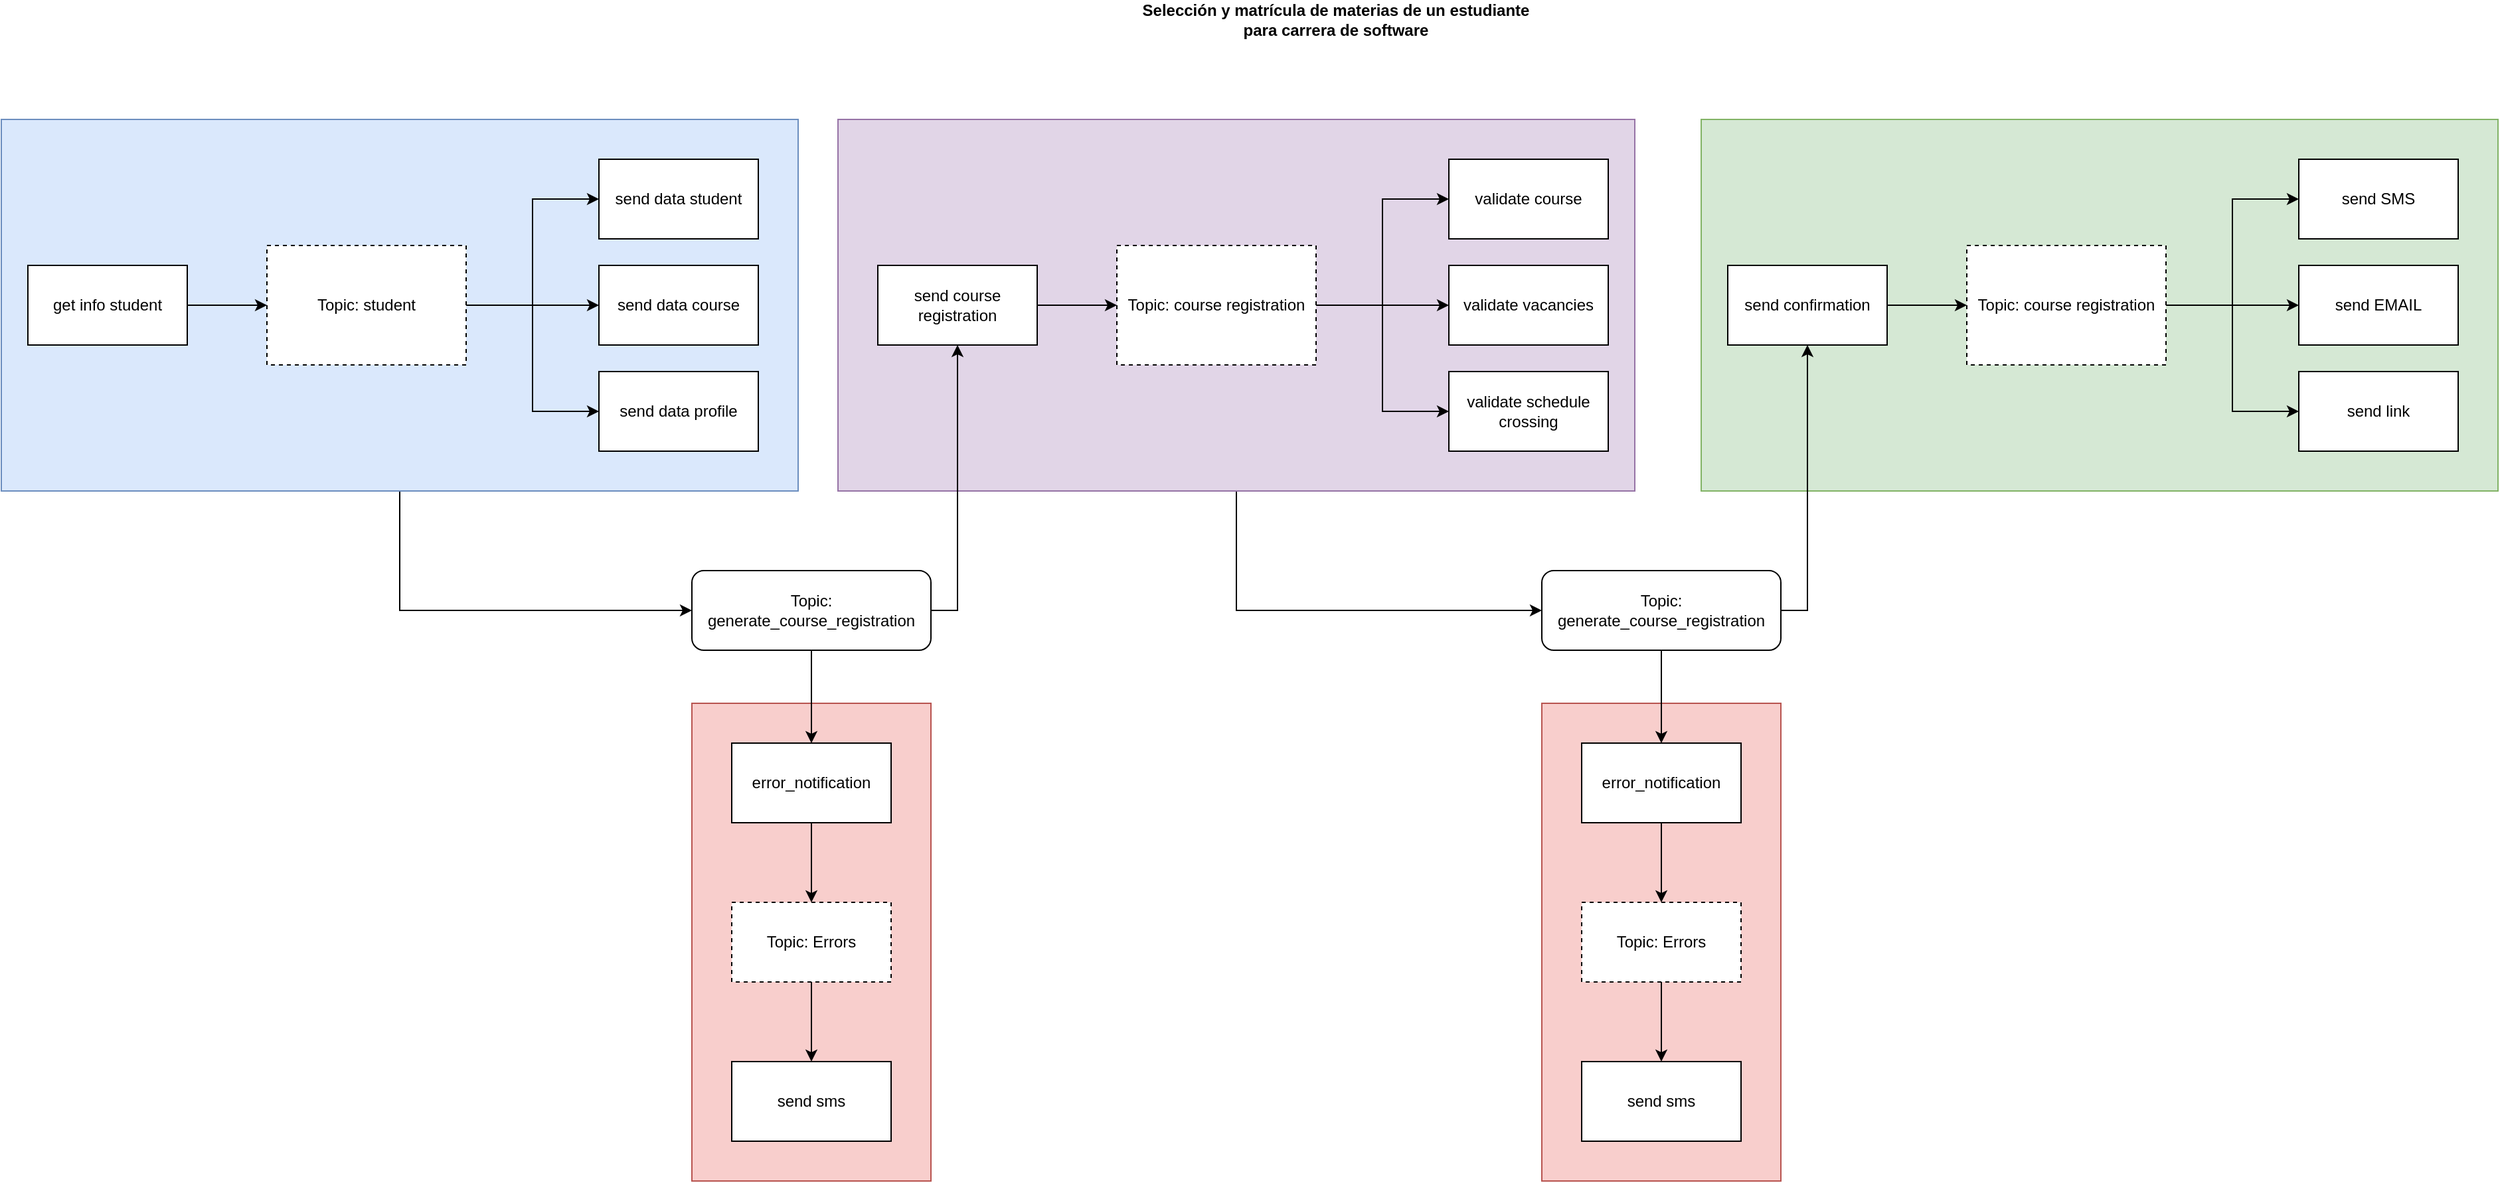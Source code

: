<mxfile version="24.0.5" type="github">
  <diagram name="TAREA_001" id="artUHE1_4C1jZGPIrjeH">
    <mxGraphModel dx="2226" dy="785" grid="1" gridSize="10" guides="1" tooltips="1" connect="1" arrows="1" fold="1" page="0" pageScale="1" pageWidth="827" pageHeight="1169" math="0" shadow="0">
      <root>
        <mxCell id="0" />
        <mxCell id="1" parent="0" />
        <mxCell id="H6u79cH6nfhSRc7jNgnT-35" value="" style="rounded=0;whiteSpace=wrap;html=1;fillColor=#f8cecc;strokeColor=#b85450;" vertex="1" parent="1">
          <mxGeometry x="-40" y="590" width="180" height="360" as="geometry" />
        </mxCell>
        <mxCell id="Moe8iD9Uc6Y4vwE7NSN7-1" value="Selección y matrícula de materias de un estudiante&lt;br&gt;para carrera de software" style="text;html=1;align=center;verticalAlign=middle;whiteSpace=wrap;rounded=0;fontStyle=1" parent="1" vertex="1">
          <mxGeometry x="270" y="60" width="350" height="30" as="geometry" />
        </mxCell>
        <mxCell id="H6u79cH6nfhSRc7jNgnT-32" style="edgeStyle=orthogonalEdgeStyle;rounded=0;orthogonalLoop=1;jettySize=auto;html=1;entryX=0;entryY=0.5;entryDx=0;entryDy=0;" edge="1" parent="1" source="H6u79cH6nfhSRc7jNgnT-1" target="H6u79cH6nfhSRc7jNgnT-31">
          <mxGeometry relative="1" as="geometry" />
        </mxCell>
        <mxCell id="H6u79cH6nfhSRc7jNgnT-1" value="" style="rounded=0;whiteSpace=wrap;html=1;fillColor=#dae8fc;strokeColor=#6c8ebf;" vertex="1" parent="1">
          <mxGeometry x="-560" y="150" width="600" height="280" as="geometry" />
        </mxCell>
        <mxCell id="H6u79cH6nfhSRc7jNgnT-7" value="" style="edgeStyle=orthogonalEdgeStyle;rounded=0;orthogonalLoop=1;jettySize=auto;html=1;" edge="1" parent="1" source="H6u79cH6nfhSRc7jNgnT-2" target="H6u79cH6nfhSRc7jNgnT-6">
          <mxGeometry relative="1" as="geometry" />
        </mxCell>
        <mxCell id="H6u79cH6nfhSRc7jNgnT-2" value="get info student" style="rounded=0;whiteSpace=wrap;html=1;" vertex="1" parent="1">
          <mxGeometry x="-540" y="260" width="120" height="60" as="geometry" />
        </mxCell>
        <mxCell id="H6u79cH6nfhSRc7jNgnT-3" value="send data student" style="rounded=0;whiteSpace=wrap;html=1;" vertex="1" parent="1">
          <mxGeometry x="-110" y="180" width="120" height="60" as="geometry" />
        </mxCell>
        <mxCell id="H6u79cH6nfhSRc7jNgnT-4" value="send data course" style="rounded=0;whiteSpace=wrap;html=1;" vertex="1" parent="1">
          <mxGeometry x="-110" y="260" width="120" height="60" as="geometry" />
        </mxCell>
        <mxCell id="H6u79cH6nfhSRc7jNgnT-5" value="send data profile" style="rounded=0;whiteSpace=wrap;html=1;" vertex="1" parent="1">
          <mxGeometry x="-110" y="340" width="120" height="60" as="geometry" />
        </mxCell>
        <mxCell id="H6u79cH6nfhSRc7jNgnT-8" value="" style="edgeStyle=orthogonalEdgeStyle;rounded=0;orthogonalLoop=1;jettySize=auto;html=1;" edge="1" parent="1" source="H6u79cH6nfhSRc7jNgnT-6" target="H6u79cH6nfhSRc7jNgnT-4">
          <mxGeometry relative="1" as="geometry" />
        </mxCell>
        <mxCell id="H6u79cH6nfhSRc7jNgnT-9" style="edgeStyle=orthogonalEdgeStyle;rounded=0;orthogonalLoop=1;jettySize=auto;html=1;entryX=0;entryY=0.5;entryDx=0;entryDy=0;" edge="1" parent="1" source="H6u79cH6nfhSRc7jNgnT-6" target="H6u79cH6nfhSRc7jNgnT-3">
          <mxGeometry relative="1" as="geometry" />
        </mxCell>
        <mxCell id="H6u79cH6nfhSRc7jNgnT-10" style="edgeStyle=orthogonalEdgeStyle;rounded=0;orthogonalLoop=1;jettySize=auto;html=1;entryX=0;entryY=0.5;entryDx=0;entryDy=0;" edge="1" parent="1" source="H6u79cH6nfhSRc7jNgnT-6" target="H6u79cH6nfhSRc7jNgnT-5">
          <mxGeometry relative="1" as="geometry" />
        </mxCell>
        <mxCell id="H6u79cH6nfhSRc7jNgnT-6" value="Topic: student" style="rounded=0;whiteSpace=wrap;html=1;dashed=1;" vertex="1" parent="1">
          <mxGeometry x="-360" y="245" width="150" height="90" as="geometry" />
        </mxCell>
        <mxCell id="H6u79cH6nfhSRc7jNgnT-50" style="edgeStyle=orthogonalEdgeStyle;rounded=0;orthogonalLoop=1;jettySize=auto;html=1;entryX=0;entryY=0.5;entryDx=0;entryDy=0;" edge="1" parent="1" source="H6u79cH6nfhSRc7jNgnT-11" target="H6u79cH6nfhSRc7jNgnT-44">
          <mxGeometry relative="1" as="geometry" />
        </mxCell>
        <mxCell id="H6u79cH6nfhSRc7jNgnT-11" value="" style="rounded=0;whiteSpace=wrap;html=1;fillColor=#e1d5e7;strokeColor=#9673a6;" vertex="1" parent="1">
          <mxGeometry x="70" y="150" width="600" height="280" as="geometry" />
        </mxCell>
        <mxCell id="H6u79cH6nfhSRc7jNgnT-12" value="" style="edgeStyle=orthogonalEdgeStyle;rounded=0;orthogonalLoop=1;jettySize=auto;html=1;" edge="1" parent="1" source="H6u79cH6nfhSRc7jNgnT-13" target="H6u79cH6nfhSRc7jNgnT-20">
          <mxGeometry relative="1" as="geometry" />
        </mxCell>
        <mxCell id="H6u79cH6nfhSRc7jNgnT-13" value="send course registration" style="rounded=0;whiteSpace=wrap;html=1;" vertex="1" parent="1">
          <mxGeometry x="100" y="260" width="120" height="60" as="geometry" />
        </mxCell>
        <mxCell id="H6u79cH6nfhSRc7jNgnT-14" value="validate course" style="rounded=0;whiteSpace=wrap;html=1;" vertex="1" parent="1">
          <mxGeometry x="530" y="180" width="120" height="60" as="geometry" />
        </mxCell>
        <mxCell id="H6u79cH6nfhSRc7jNgnT-15" value="validate vacancies" style="rounded=0;whiteSpace=wrap;html=1;" vertex="1" parent="1">
          <mxGeometry x="530" y="260" width="120" height="60" as="geometry" />
        </mxCell>
        <mxCell id="H6u79cH6nfhSRc7jNgnT-16" value="validate schedule crossing" style="rounded=0;whiteSpace=wrap;html=1;" vertex="1" parent="1">
          <mxGeometry x="530" y="340" width="120" height="60" as="geometry" />
        </mxCell>
        <mxCell id="H6u79cH6nfhSRc7jNgnT-17" value="" style="edgeStyle=orthogonalEdgeStyle;rounded=0;orthogonalLoop=1;jettySize=auto;html=1;" edge="1" parent="1" source="H6u79cH6nfhSRc7jNgnT-20" target="H6u79cH6nfhSRc7jNgnT-15">
          <mxGeometry relative="1" as="geometry" />
        </mxCell>
        <mxCell id="H6u79cH6nfhSRc7jNgnT-18" style="edgeStyle=orthogonalEdgeStyle;rounded=0;orthogonalLoop=1;jettySize=auto;html=1;entryX=0;entryY=0.5;entryDx=0;entryDy=0;" edge="1" parent="1" source="H6u79cH6nfhSRc7jNgnT-20" target="H6u79cH6nfhSRc7jNgnT-14">
          <mxGeometry relative="1" as="geometry" />
        </mxCell>
        <mxCell id="H6u79cH6nfhSRc7jNgnT-19" style="edgeStyle=orthogonalEdgeStyle;rounded=0;orthogonalLoop=1;jettySize=auto;html=1;entryX=0;entryY=0.5;entryDx=0;entryDy=0;" edge="1" parent="1" source="H6u79cH6nfhSRc7jNgnT-20" target="H6u79cH6nfhSRc7jNgnT-16">
          <mxGeometry relative="1" as="geometry" />
        </mxCell>
        <mxCell id="H6u79cH6nfhSRc7jNgnT-20" value="Topic: course registration" style="rounded=0;whiteSpace=wrap;html=1;dashed=1;" vertex="1" parent="1">
          <mxGeometry x="280" y="245" width="150" height="90" as="geometry" />
        </mxCell>
        <mxCell id="H6u79cH6nfhSRc7jNgnT-21" value="" style="rounded=0;whiteSpace=wrap;html=1;fillColor=#d5e8d4;strokeColor=#82b366;" vertex="1" parent="1">
          <mxGeometry x="720" y="150" width="600" height="280" as="geometry" />
        </mxCell>
        <mxCell id="H6u79cH6nfhSRc7jNgnT-22" value="" style="edgeStyle=orthogonalEdgeStyle;rounded=0;orthogonalLoop=1;jettySize=auto;html=1;" edge="1" parent="1" source="H6u79cH6nfhSRc7jNgnT-23" target="H6u79cH6nfhSRc7jNgnT-30">
          <mxGeometry relative="1" as="geometry" />
        </mxCell>
        <mxCell id="H6u79cH6nfhSRc7jNgnT-23" value="send confirmation" style="rounded=0;whiteSpace=wrap;html=1;" vertex="1" parent="1">
          <mxGeometry x="740" y="260" width="120" height="60" as="geometry" />
        </mxCell>
        <mxCell id="H6u79cH6nfhSRc7jNgnT-24" value="send SMS" style="rounded=0;whiteSpace=wrap;html=1;" vertex="1" parent="1">
          <mxGeometry x="1170" y="180" width="120" height="60" as="geometry" />
        </mxCell>
        <mxCell id="H6u79cH6nfhSRc7jNgnT-25" value="send EMAIL" style="rounded=0;whiteSpace=wrap;html=1;" vertex="1" parent="1">
          <mxGeometry x="1170" y="260" width="120" height="60" as="geometry" />
        </mxCell>
        <mxCell id="H6u79cH6nfhSRc7jNgnT-26" value="send link" style="rounded=0;whiteSpace=wrap;html=1;" vertex="1" parent="1">
          <mxGeometry x="1170" y="340" width="120" height="60" as="geometry" />
        </mxCell>
        <mxCell id="H6u79cH6nfhSRc7jNgnT-27" value="" style="edgeStyle=orthogonalEdgeStyle;rounded=0;orthogonalLoop=1;jettySize=auto;html=1;" edge="1" parent="1" source="H6u79cH6nfhSRc7jNgnT-30" target="H6u79cH6nfhSRc7jNgnT-25">
          <mxGeometry relative="1" as="geometry" />
        </mxCell>
        <mxCell id="H6u79cH6nfhSRc7jNgnT-28" style="edgeStyle=orthogonalEdgeStyle;rounded=0;orthogonalLoop=1;jettySize=auto;html=1;entryX=0;entryY=0.5;entryDx=0;entryDy=0;" edge="1" parent="1" source="H6u79cH6nfhSRc7jNgnT-30" target="H6u79cH6nfhSRc7jNgnT-24">
          <mxGeometry relative="1" as="geometry" />
        </mxCell>
        <mxCell id="H6u79cH6nfhSRc7jNgnT-29" style="edgeStyle=orthogonalEdgeStyle;rounded=0;orthogonalLoop=1;jettySize=auto;html=1;entryX=0;entryY=0.5;entryDx=0;entryDy=0;" edge="1" parent="1" source="H6u79cH6nfhSRc7jNgnT-30" target="H6u79cH6nfhSRc7jNgnT-26">
          <mxGeometry relative="1" as="geometry" />
        </mxCell>
        <mxCell id="H6u79cH6nfhSRc7jNgnT-30" value="Topic: course registration" style="rounded=0;whiteSpace=wrap;html=1;dashed=1;" vertex="1" parent="1">
          <mxGeometry x="920" y="245" width="150" height="90" as="geometry" />
        </mxCell>
        <mxCell id="H6u79cH6nfhSRc7jNgnT-34" style="edgeStyle=orthogonalEdgeStyle;rounded=0;orthogonalLoop=1;jettySize=auto;html=1;entryX=0.5;entryY=1;entryDx=0;entryDy=0;exitX=1;exitY=0.5;exitDx=0;exitDy=0;" edge="1" parent="1" source="H6u79cH6nfhSRc7jNgnT-31" target="H6u79cH6nfhSRc7jNgnT-13">
          <mxGeometry relative="1" as="geometry" />
        </mxCell>
        <mxCell id="H6u79cH6nfhSRc7jNgnT-39" value="" style="edgeStyle=orthogonalEdgeStyle;rounded=0;orthogonalLoop=1;jettySize=auto;html=1;" edge="1" parent="1" source="H6u79cH6nfhSRc7jNgnT-31" target="H6u79cH6nfhSRc7jNgnT-36">
          <mxGeometry relative="1" as="geometry" />
        </mxCell>
        <mxCell id="H6u79cH6nfhSRc7jNgnT-31" value="Topic:&lt;br&gt;generate_course_registration" style="rounded=1;whiteSpace=wrap;html=1;" vertex="1" parent="1">
          <mxGeometry x="-40" y="490" width="180" height="60" as="geometry" />
        </mxCell>
        <mxCell id="H6u79cH6nfhSRc7jNgnT-40" value="" style="edgeStyle=orthogonalEdgeStyle;rounded=0;orthogonalLoop=1;jettySize=auto;html=1;" edge="1" parent="1" source="H6u79cH6nfhSRc7jNgnT-36" target="H6u79cH6nfhSRc7jNgnT-37">
          <mxGeometry relative="1" as="geometry" />
        </mxCell>
        <mxCell id="H6u79cH6nfhSRc7jNgnT-36" value="error_notification" style="rounded=0;whiteSpace=wrap;html=1;" vertex="1" parent="1">
          <mxGeometry x="-10" y="620" width="120" height="60" as="geometry" />
        </mxCell>
        <mxCell id="H6u79cH6nfhSRc7jNgnT-41" value="" style="edgeStyle=orthogonalEdgeStyle;rounded=0;orthogonalLoop=1;jettySize=auto;html=1;" edge="1" parent="1" source="H6u79cH6nfhSRc7jNgnT-37" target="H6u79cH6nfhSRc7jNgnT-38">
          <mxGeometry relative="1" as="geometry" />
        </mxCell>
        <mxCell id="H6u79cH6nfhSRc7jNgnT-37" value="Topic: Errors" style="rounded=0;whiteSpace=wrap;html=1;dashed=1;" vertex="1" parent="1">
          <mxGeometry x="-10" y="740" width="120" height="60" as="geometry" />
        </mxCell>
        <mxCell id="H6u79cH6nfhSRc7jNgnT-38" value="send sms" style="rounded=0;whiteSpace=wrap;html=1;" vertex="1" parent="1">
          <mxGeometry x="-10" y="860" width="120" height="60" as="geometry" />
        </mxCell>
        <mxCell id="H6u79cH6nfhSRc7jNgnT-42" value="" style="rounded=0;whiteSpace=wrap;html=1;fillColor=#f8cecc;strokeColor=#b85450;" vertex="1" parent="1">
          <mxGeometry x="600" y="590" width="180" height="360" as="geometry" />
        </mxCell>
        <mxCell id="H6u79cH6nfhSRc7jNgnT-43" value="" style="edgeStyle=orthogonalEdgeStyle;rounded=0;orthogonalLoop=1;jettySize=auto;html=1;" edge="1" parent="1" source="H6u79cH6nfhSRc7jNgnT-44" target="H6u79cH6nfhSRc7jNgnT-46">
          <mxGeometry relative="1" as="geometry" />
        </mxCell>
        <mxCell id="H6u79cH6nfhSRc7jNgnT-51" style="edgeStyle=orthogonalEdgeStyle;rounded=0;orthogonalLoop=1;jettySize=auto;html=1;entryX=0.5;entryY=1;entryDx=0;entryDy=0;exitX=1;exitY=0.5;exitDx=0;exitDy=0;" edge="1" parent="1" source="H6u79cH6nfhSRc7jNgnT-44" target="H6u79cH6nfhSRc7jNgnT-23">
          <mxGeometry relative="1" as="geometry" />
        </mxCell>
        <mxCell id="H6u79cH6nfhSRc7jNgnT-44" value="Topic:&lt;br&gt;generate_course_registration" style="rounded=1;whiteSpace=wrap;html=1;" vertex="1" parent="1">
          <mxGeometry x="600" y="490" width="180" height="60" as="geometry" />
        </mxCell>
        <mxCell id="H6u79cH6nfhSRc7jNgnT-45" value="" style="edgeStyle=orthogonalEdgeStyle;rounded=0;orthogonalLoop=1;jettySize=auto;html=1;" edge="1" parent="1" source="H6u79cH6nfhSRc7jNgnT-46" target="H6u79cH6nfhSRc7jNgnT-48">
          <mxGeometry relative="1" as="geometry" />
        </mxCell>
        <mxCell id="H6u79cH6nfhSRc7jNgnT-46" value="error_notification" style="rounded=0;whiteSpace=wrap;html=1;" vertex="1" parent="1">
          <mxGeometry x="630" y="620" width="120" height="60" as="geometry" />
        </mxCell>
        <mxCell id="H6u79cH6nfhSRc7jNgnT-47" value="" style="edgeStyle=orthogonalEdgeStyle;rounded=0;orthogonalLoop=1;jettySize=auto;html=1;" edge="1" parent="1" source="H6u79cH6nfhSRc7jNgnT-48" target="H6u79cH6nfhSRc7jNgnT-49">
          <mxGeometry relative="1" as="geometry" />
        </mxCell>
        <mxCell id="H6u79cH6nfhSRc7jNgnT-48" value="Topic: Errors" style="rounded=0;whiteSpace=wrap;html=1;dashed=1;" vertex="1" parent="1">
          <mxGeometry x="630" y="740" width="120" height="60" as="geometry" />
        </mxCell>
        <mxCell id="H6u79cH6nfhSRc7jNgnT-49" value="send sms" style="rounded=0;whiteSpace=wrap;html=1;" vertex="1" parent="1">
          <mxGeometry x="630" y="860" width="120" height="60" as="geometry" />
        </mxCell>
      </root>
    </mxGraphModel>
  </diagram>
</mxfile>
